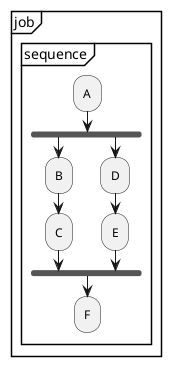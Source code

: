 @startuml 
partition "job" {
  group "sequence"
    :A;
    fork
      :B;
      :C;
    fork again
      :D;
      :E;
    end fork
    :F;
  end group
}
@enduml
